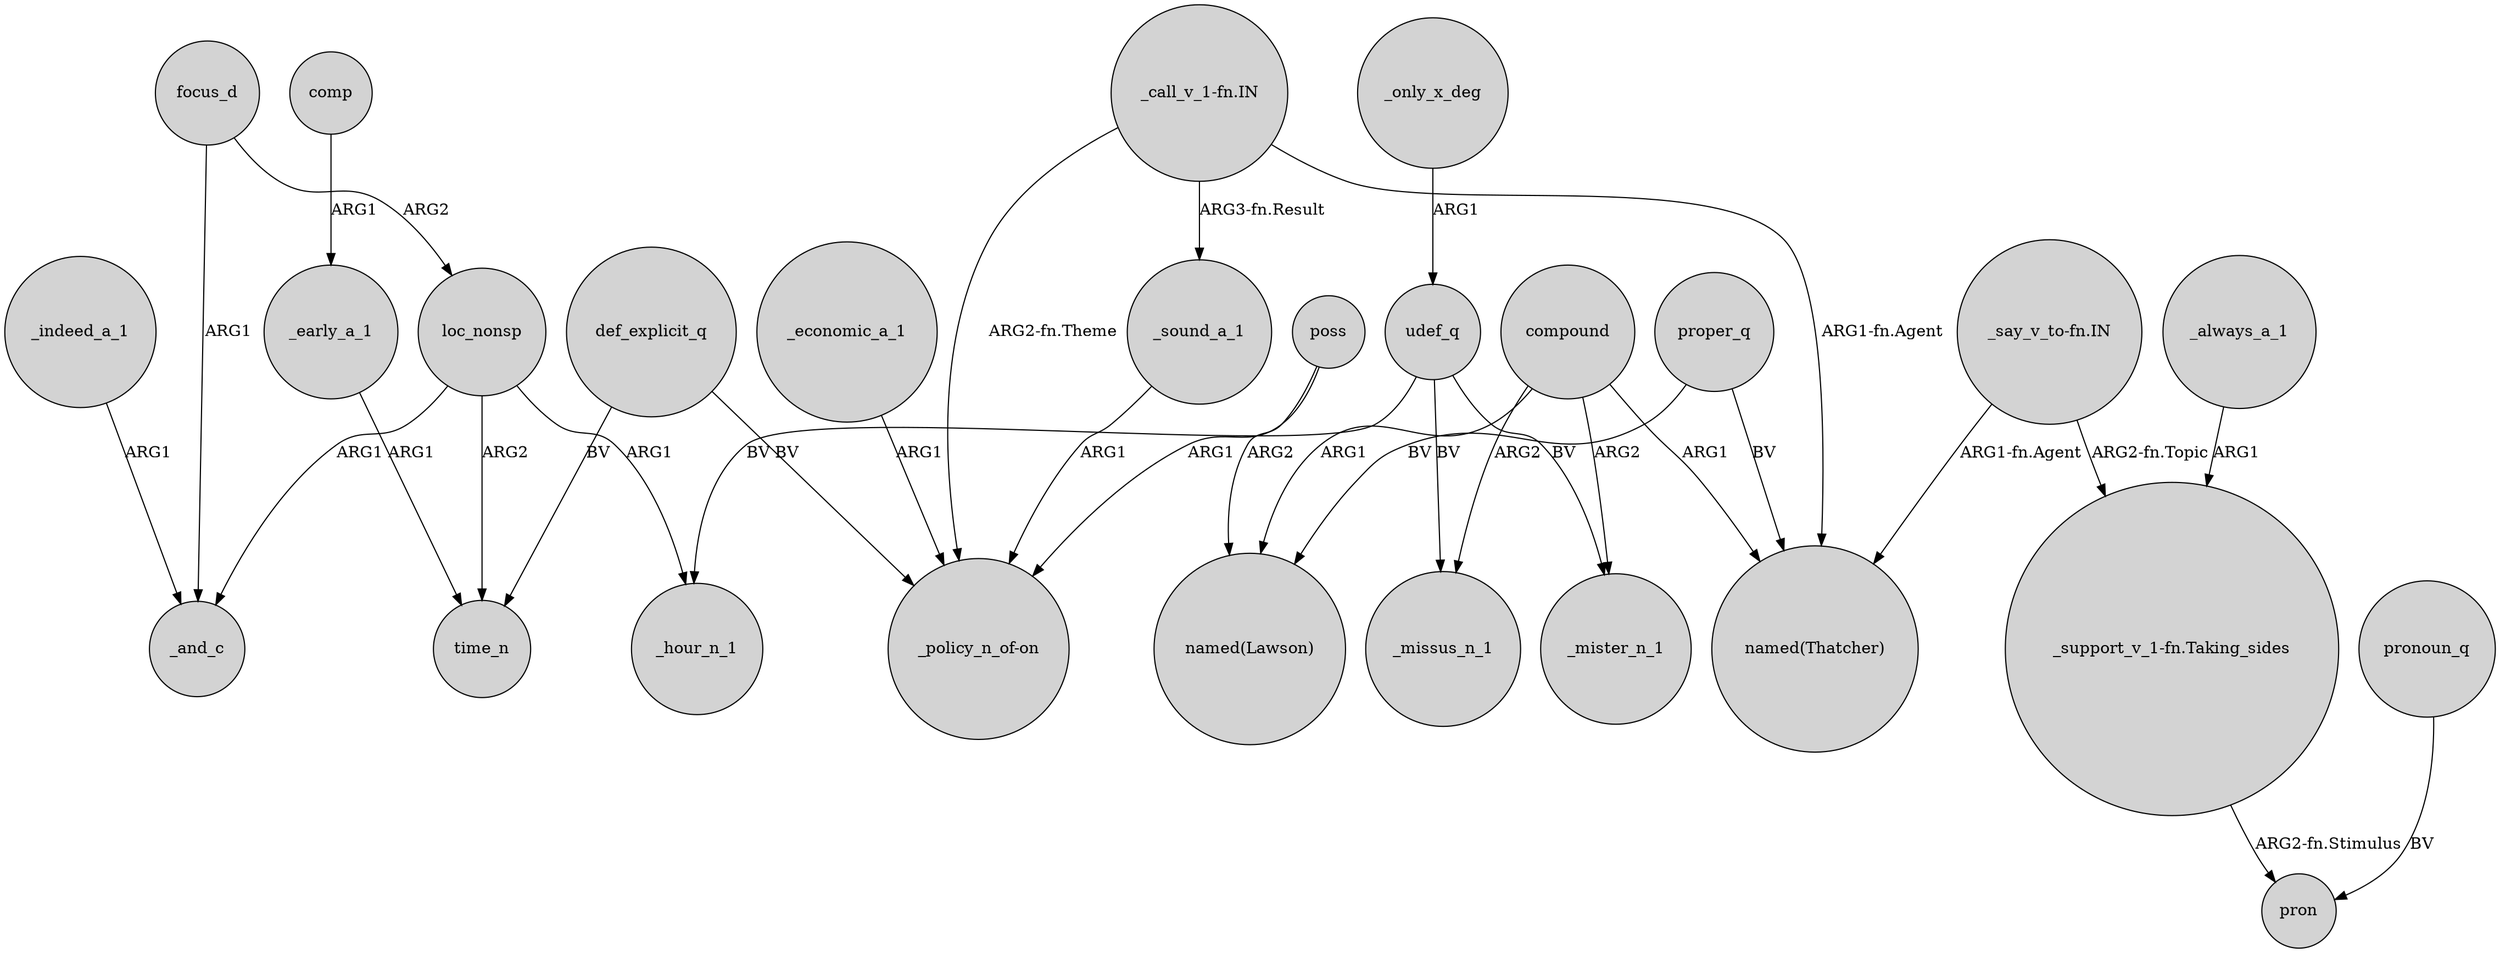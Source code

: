 digraph {
	node [shape=circle style=filled]
	loc_nonsp -> _and_c [label=ARG1]
	_only_x_deg -> udef_q [label=ARG1]
	focus_d -> loc_nonsp [label=ARG2]
	def_explicit_q -> time_n [label=BV]
	poss -> "named(Lawson)" [label=ARG2]
	compound -> _mister_n_1 [label=ARG2]
	"_say_v_to-fn.IN" -> "_support_v_1-fn.Taking_sides" [label="ARG2-fn.Topic"]
	udef_q -> _hour_n_1 [label=BV]
	compound -> _missus_n_1 [label=ARG2]
	udef_q -> _mister_n_1 [label=BV]
	poss -> "_policy_n_of-on" [label=ARG1]
	udef_q -> _missus_n_1 [label=BV]
	_indeed_a_1 -> _and_c [label=ARG1]
	_always_a_1 -> "_support_v_1-fn.Taking_sides" [label=ARG1]
	loc_nonsp -> time_n [label=ARG2]
	def_explicit_q -> "_policy_n_of-on" [label=BV]
	compound -> "named(Thatcher)" [label=ARG1]
	pronoun_q -> pron [label=BV]
	"_call_v_1-fn.IN" -> "_policy_n_of-on" [label="ARG2-fn.Theme"]
	"_call_v_1-fn.IN" -> _sound_a_1 [label="ARG3-fn.Result"]
	compound -> "named(Lawson)" [label=ARG1]
	proper_q -> "named(Lawson)" [label=BV]
	focus_d -> _and_c [label=ARG1]
	_sound_a_1 -> "_policy_n_of-on" [label=ARG1]
	_economic_a_1 -> "_policy_n_of-on" [label=ARG1]
	_early_a_1 -> time_n [label=ARG1]
	"_support_v_1-fn.Taking_sides" -> pron [label="ARG2-fn.Stimulus"]
	"_say_v_to-fn.IN" -> "named(Thatcher)" [label="ARG1-fn.Agent"]
	comp -> _early_a_1 [label=ARG1]
	proper_q -> "named(Thatcher)" [label=BV]
	"_call_v_1-fn.IN" -> "named(Thatcher)" [label="ARG1-fn.Agent"]
	loc_nonsp -> _hour_n_1 [label=ARG1]
}
